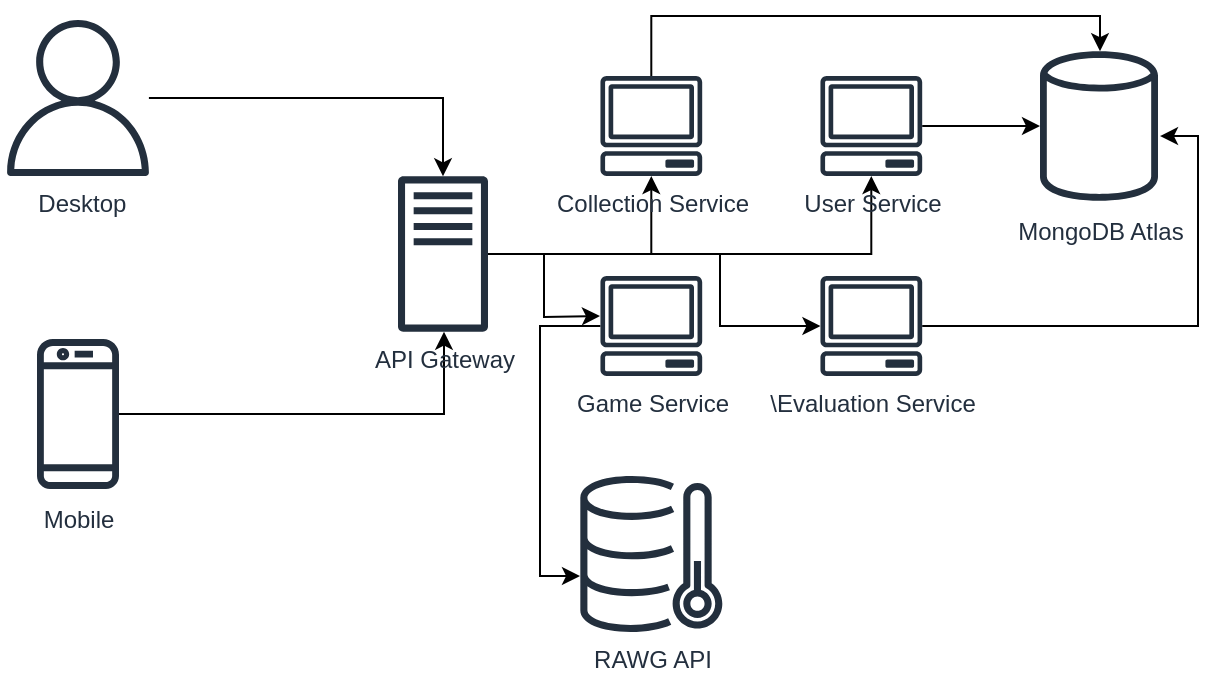 <mxfile version="23.1.6" type="device">
  <diagram name="Página-1" id="9_k0z150Nkftz_5zXTxU">
    <mxGraphModel dx="839" dy="446" grid="1" gridSize="10" guides="1" tooltips="1" connect="1" arrows="1" fold="1" page="1" pageScale="1" pageWidth="827" pageHeight="1169" math="0" shadow="0">
      <root>
        <mxCell id="0" />
        <mxCell id="1" parent="0" />
        <mxCell id="PMLJe2PKNXVGRDKohlsJ-7" style="edgeStyle=orthogonalEdgeStyle;rounded=0;orthogonalLoop=1;jettySize=auto;html=1;" edge="1" parent="1" source="PMLJe2PKNXVGRDKohlsJ-2" target="PMLJe2PKNXVGRDKohlsJ-5">
          <mxGeometry relative="1" as="geometry" />
        </mxCell>
        <mxCell id="PMLJe2PKNXVGRDKohlsJ-2" value="&amp;nbsp;Desktop&lt;div&gt;&lt;br&gt;&lt;/div&gt;" style="sketch=0;outlineConnect=0;fontColor=#232F3E;gradientColor=none;fillColor=#232F3D;strokeColor=none;dashed=0;verticalLabelPosition=bottom;verticalAlign=top;align=center;html=1;fontSize=12;fontStyle=0;aspect=fixed;pointerEvents=1;shape=mxgraph.aws4.user;" vertex="1" parent="1">
          <mxGeometry x="170" y="122" width="78" height="78" as="geometry" />
        </mxCell>
        <mxCell id="PMLJe2PKNXVGRDKohlsJ-8" style="edgeStyle=orthogonalEdgeStyle;rounded=0;orthogonalLoop=1;jettySize=auto;html=1;" edge="1" parent="1" source="PMLJe2PKNXVGRDKohlsJ-4" target="PMLJe2PKNXVGRDKohlsJ-5">
          <mxGeometry relative="1" as="geometry">
            <Array as="points">
              <mxPoint x="392" y="319" />
            </Array>
          </mxGeometry>
        </mxCell>
        <mxCell id="PMLJe2PKNXVGRDKohlsJ-4" value="Mobile" style="sketch=0;outlineConnect=0;fontColor=#232F3E;gradientColor=none;fillColor=#232F3D;strokeColor=none;dashed=0;verticalLabelPosition=bottom;verticalAlign=top;align=center;html=1;fontSize=12;fontStyle=0;aspect=fixed;pointerEvents=1;shape=mxgraph.aws4.mobile_client;" vertex="1" parent="1">
          <mxGeometry x="188.5" y="280" width="41" height="78" as="geometry" />
        </mxCell>
        <mxCell id="PMLJe2PKNXVGRDKohlsJ-13" style="edgeStyle=orthogonalEdgeStyle;rounded=0;orthogonalLoop=1;jettySize=auto;html=1;" edge="1" parent="1" source="PMLJe2PKNXVGRDKohlsJ-5" target="PMLJe2PKNXVGRDKohlsJ-9">
          <mxGeometry relative="1" as="geometry" />
        </mxCell>
        <mxCell id="PMLJe2PKNXVGRDKohlsJ-15" style="edgeStyle=orthogonalEdgeStyle;rounded=0;orthogonalLoop=1;jettySize=auto;html=1;" edge="1" parent="1" source="PMLJe2PKNXVGRDKohlsJ-5" target="PMLJe2PKNXVGRDKohlsJ-11">
          <mxGeometry relative="1" as="geometry" />
        </mxCell>
        <mxCell id="PMLJe2PKNXVGRDKohlsJ-16" style="edgeStyle=orthogonalEdgeStyle;rounded=0;orthogonalLoop=1;jettySize=auto;html=1;" edge="1" parent="1" source="PMLJe2PKNXVGRDKohlsJ-5" target="PMLJe2PKNXVGRDKohlsJ-12">
          <mxGeometry relative="1" as="geometry">
            <Array as="points">
              <mxPoint x="530" y="239" />
              <mxPoint x="530" y="275" />
            </Array>
          </mxGeometry>
        </mxCell>
        <mxCell id="PMLJe2PKNXVGRDKohlsJ-5" value="API Gateway" style="sketch=0;outlineConnect=0;fontColor=#232F3E;gradientColor=none;fillColor=#232F3D;strokeColor=none;dashed=0;verticalLabelPosition=bottom;verticalAlign=top;align=center;html=1;fontSize=12;fontStyle=0;aspect=fixed;pointerEvents=1;shape=mxgraph.aws4.traditional_server;" vertex="1" parent="1">
          <mxGeometry x="369" y="200" width="45" height="78" as="geometry" />
        </mxCell>
        <mxCell id="PMLJe2PKNXVGRDKohlsJ-18" style="edgeStyle=orthogonalEdgeStyle;rounded=0;orthogonalLoop=1;jettySize=auto;html=1;" edge="1" parent="1" source="PMLJe2PKNXVGRDKohlsJ-9" target="PMLJe2PKNXVGRDKohlsJ-17">
          <mxGeometry relative="1" as="geometry">
            <Array as="points">
              <mxPoint x="496" y="120" />
              <mxPoint x="720" y="120" />
            </Array>
          </mxGeometry>
        </mxCell>
        <mxCell id="PMLJe2PKNXVGRDKohlsJ-9" value="Collection Service" style="sketch=0;outlineConnect=0;fontColor=#232F3E;gradientColor=none;fillColor=#232F3D;strokeColor=none;dashed=0;verticalLabelPosition=bottom;verticalAlign=top;align=center;html=1;fontSize=12;fontStyle=0;aspect=fixed;pointerEvents=1;shape=mxgraph.aws4.client;" vertex="1" parent="1">
          <mxGeometry x="470" y="150" width="51.32" height="50" as="geometry" />
        </mxCell>
        <mxCell id="PMLJe2PKNXVGRDKohlsJ-22" style="edgeStyle=orthogonalEdgeStyle;rounded=0;orthogonalLoop=1;jettySize=auto;html=1;" edge="1" parent="1" source="PMLJe2PKNXVGRDKohlsJ-10">
          <mxGeometry relative="1" as="geometry">
            <mxPoint x="460" y="400" as="targetPoint" />
            <Array as="points">
              <mxPoint x="440" y="275" />
              <mxPoint x="440" y="400" />
              <mxPoint x="460" y="400" />
            </Array>
          </mxGeometry>
        </mxCell>
        <mxCell id="PMLJe2PKNXVGRDKohlsJ-10" value="Game Service" style="sketch=0;outlineConnect=0;fontColor=#232F3E;gradientColor=none;fillColor=#232F3D;strokeColor=none;dashed=0;verticalLabelPosition=bottom;verticalAlign=top;align=center;html=1;fontSize=12;fontStyle=0;aspect=fixed;pointerEvents=1;shape=mxgraph.aws4.client;" vertex="1" parent="1">
          <mxGeometry x="470" y="250" width="51.32" height="50" as="geometry" />
        </mxCell>
        <mxCell id="PMLJe2PKNXVGRDKohlsJ-19" style="edgeStyle=orthogonalEdgeStyle;rounded=0;orthogonalLoop=1;jettySize=auto;html=1;" edge="1" parent="1" source="PMLJe2PKNXVGRDKohlsJ-11" target="PMLJe2PKNXVGRDKohlsJ-17">
          <mxGeometry relative="1" as="geometry" />
        </mxCell>
        <mxCell id="PMLJe2PKNXVGRDKohlsJ-11" value="User Service" style="sketch=0;outlineConnect=0;fontColor=#232F3E;gradientColor=none;fillColor=#232F3D;strokeColor=none;dashed=0;verticalLabelPosition=bottom;verticalAlign=top;align=center;html=1;fontSize=12;fontStyle=0;aspect=fixed;pointerEvents=1;shape=mxgraph.aws4.client;" vertex="1" parent="1">
          <mxGeometry x="580" y="150" width="51.32" height="50" as="geometry" />
        </mxCell>
        <mxCell id="PMLJe2PKNXVGRDKohlsJ-20" style="edgeStyle=orthogonalEdgeStyle;rounded=0;orthogonalLoop=1;jettySize=auto;html=1;entryX=1.017;entryY=0.567;entryDx=0;entryDy=0;entryPerimeter=0;" edge="1" parent="1" source="PMLJe2PKNXVGRDKohlsJ-12" target="PMLJe2PKNXVGRDKohlsJ-17">
          <mxGeometry relative="1" as="geometry" />
        </mxCell>
        <mxCell id="PMLJe2PKNXVGRDKohlsJ-12" value="\Evaluation Service" style="sketch=0;outlineConnect=0;fontColor=#232F3E;gradientColor=none;fillColor=#232F3D;strokeColor=none;dashed=0;verticalLabelPosition=bottom;verticalAlign=top;align=center;html=1;fontSize=12;fontStyle=0;aspect=fixed;pointerEvents=1;shape=mxgraph.aws4.client;" vertex="1" parent="1">
          <mxGeometry x="580" y="250" width="51.32" height="50" as="geometry" />
        </mxCell>
        <mxCell id="PMLJe2PKNXVGRDKohlsJ-14" style="edgeStyle=orthogonalEdgeStyle;rounded=0;orthogonalLoop=1;jettySize=auto;html=1;" edge="1" parent="1" source="PMLJe2PKNXVGRDKohlsJ-5">
          <mxGeometry relative="1" as="geometry">
            <mxPoint x="470" y="270" as="targetPoint" />
          </mxGeometry>
        </mxCell>
        <mxCell id="PMLJe2PKNXVGRDKohlsJ-17" value="MongoDB Atlas" style="sketch=0;outlineConnect=0;fontColor=#232F3E;gradientColor=none;fillColor=#232F3D;strokeColor=none;dashed=0;verticalLabelPosition=bottom;verticalAlign=top;align=center;html=1;fontSize=12;fontStyle=0;aspect=fixed;pointerEvents=1;shape=mxgraph.aws4.generic_database;" vertex="1" parent="1">
          <mxGeometry x="690" y="136" width="59" height="78" as="geometry" />
        </mxCell>
        <mxCell id="PMLJe2PKNXVGRDKohlsJ-21" value="RAWG API" style="sketch=0;outlineConnect=0;fontColor=#232F3E;gradientColor=none;fillColor=#232F3D;strokeColor=none;dashed=0;verticalLabelPosition=bottom;verticalAlign=top;align=center;html=1;fontSize=12;fontStyle=0;aspect=fixed;pointerEvents=1;shape=mxgraph.aws4.cold_storage;" vertex="1" parent="1">
          <mxGeometry x="460.16" y="350" width="71" height="78" as="geometry" />
        </mxCell>
      </root>
    </mxGraphModel>
  </diagram>
</mxfile>
